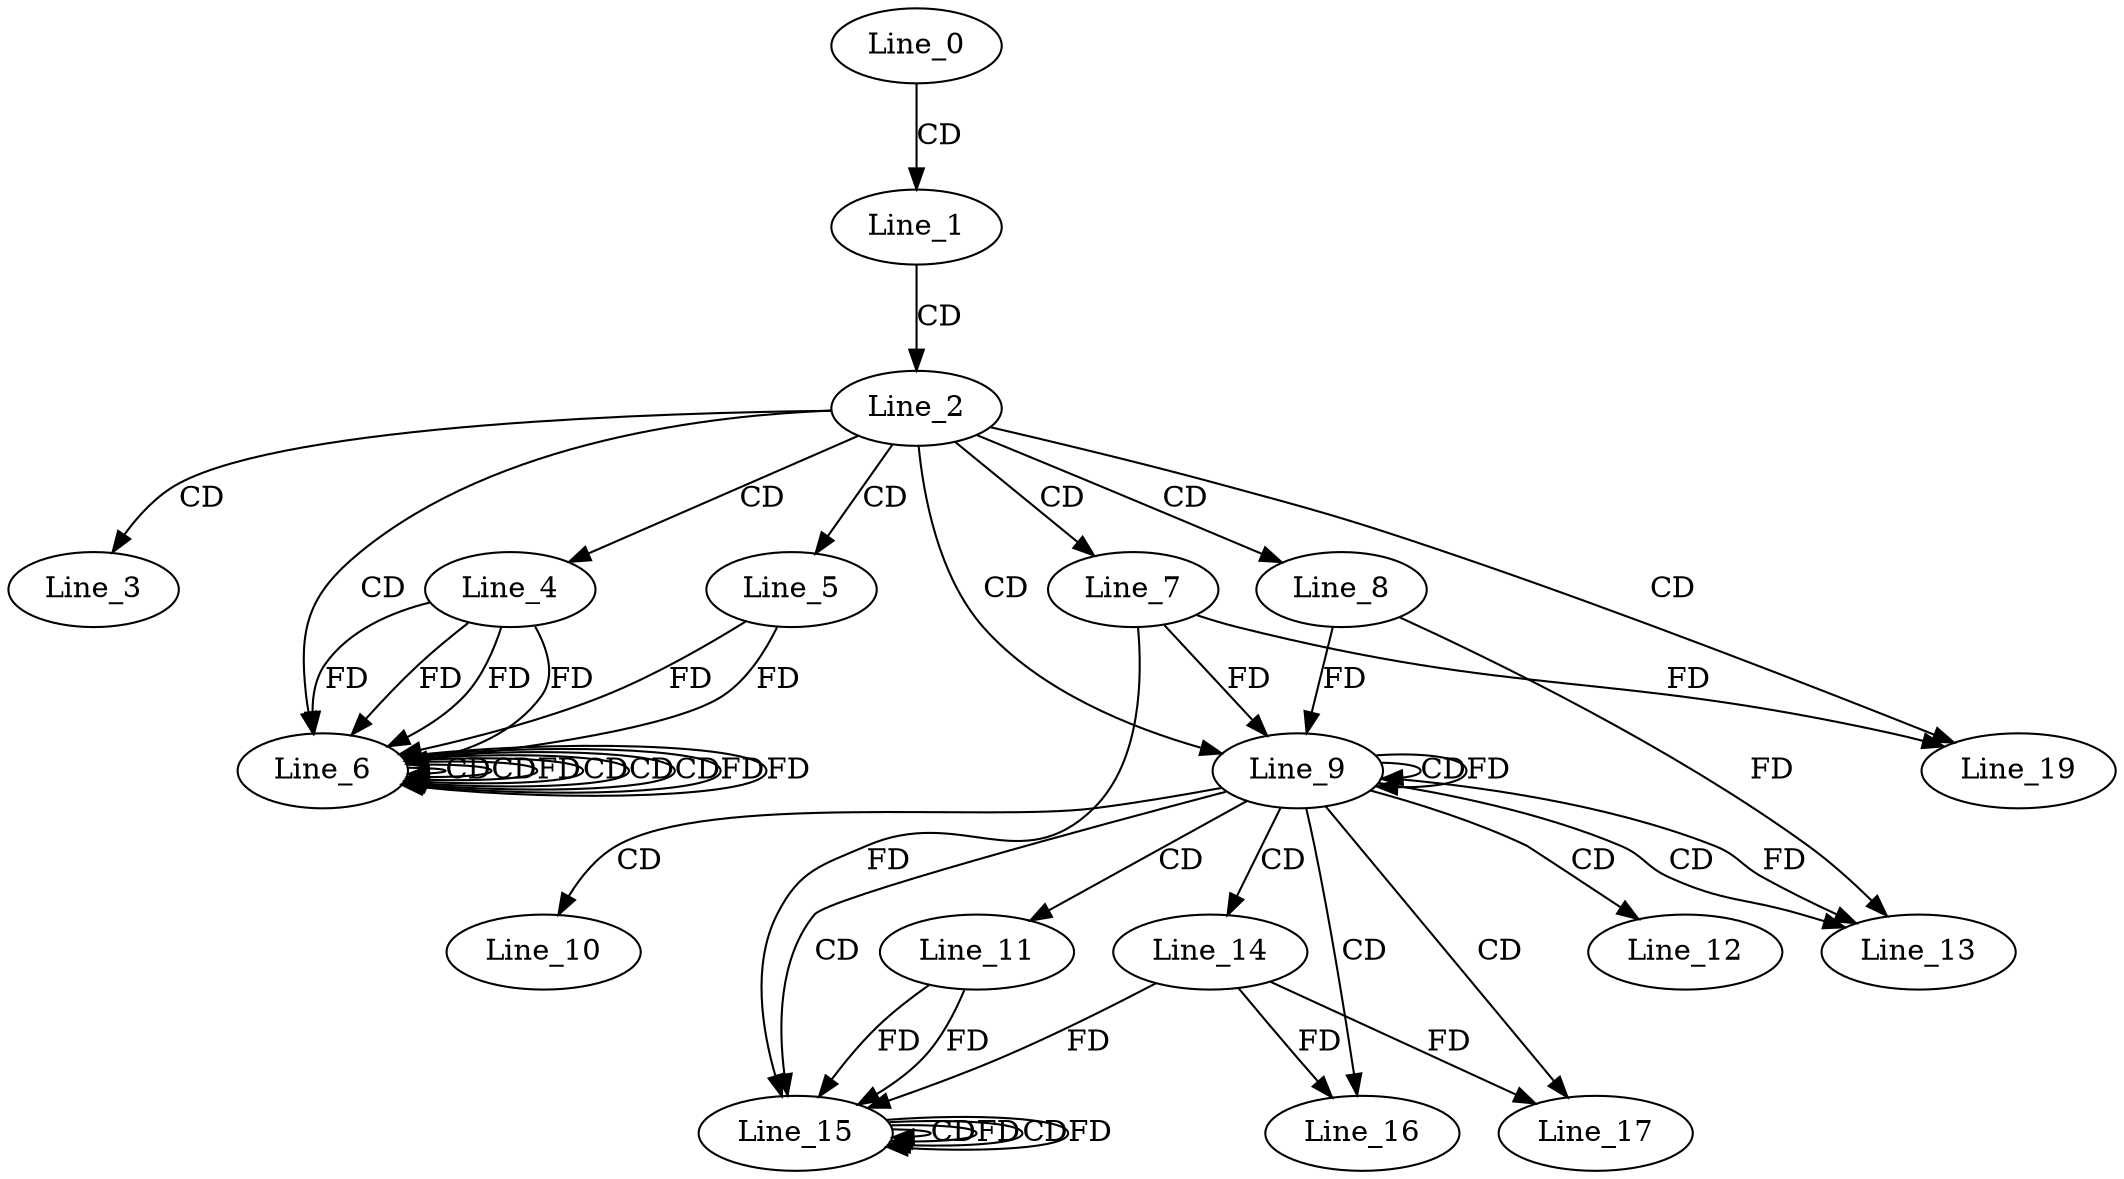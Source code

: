 digraph G {
  Line_0;
  Line_1;
  Line_2;
  Line_3;
  Line_4;
  Line_5;
  Line_6;
  Line_6;
  Line_6;
  Line_6;
  Line_6;
  Line_6;
  Line_6;
  Line_6;
  Line_6;
  Line_6;
  Line_7;
  Line_8;
  Line_9;
  Line_9;
  Line_9;
  Line_10;
  Line_11;
  Line_12;
  Line_13;
  Line_13;
  Line_14;
  Line_15;
  Line_15;
  Line_15;
  Line_15;
  Line_16;
  Line_17;
  Line_19;
  Line_0 -> Line_1 [ label="CD" ];
  Line_1 -> Line_2 [ label="CD" ];
  Line_2 -> Line_3 [ label="CD" ];
  Line_2 -> Line_4 [ label="CD" ];
  Line_2 -> Line_5 [ label="CD" ];
  Line_2 -> Line_6 [ label="CD" ];
  Line_6 -> Line_6 [ label="CD" ];
  Line_4 -> Line_6 [ label="FD" ];
  Line_6 -> Line_6 [ label="CD" ];
  Line_5 -> Line_6 [ label="FD" ];
  Line_6 -> Line_6 [ label="FD" ];
  Line_4 -> Line_6 [ label="FD" ];
  Line_6 -> Line_6 [ label="CD" ];
  Line_6 -> Line_6 [ label="CD" ];
  Line_4 -> Line_6 [ label="FD" ];
  Line_6 -> Line_6 [ label="CD" ];
  Line_5 -> Line_6 [ label="FD" ];
  Line_6 -> Line_6 [ label="FD" ];
  Line_6 -> Line_6 [ label="FD" ];
  Line_4 -> Line_6 [ label="FD" ];
  Line_2 -> Line_7 [ label="CD" ];
  Line_2 -> Line_8 [ label="CD" ];
  Line_2 -> Line_9 [ label="CD" ];
  Line_9 -> Line_9 [ label="CD" ];
  Line_9 -> Line_9 [ label="FD" ];
  Line_8 -> Line_9 [ label="FD" ];
  Line_7 -> Line_9 [ label="FD" ];
  Line_9 -> Line_10 [ label="CD" ];
  Line_9 -> Line_11 [ label="CD" ];
  Line_9 -> Line_12 [ label="CD" ];
  Line_9 -> Line_13 [ label="CD" ];
  Line_9 -> Line_13 [ label="FD" ];
  Line_8 -> Line_13 [ label="FD" ];
  Line_9 -> Line_14 [ label="CD" ];
  Line_9 -> Line_15 [ label="CD" ];
  Line_15 -> Line_15 [ label="CD" ];
  Line_15 -> Line_15 [ label="FD" ];
  Line_11 -> Line_15 [ label="FD" ];
  Line_7 -> Line_15 [ label="FD" ];
  Line_15 -> Line_15 [ label="CD" ];
  Line_14 -> Line_15 [ label="FD" ];
  Line_15 -> Line_15 [ label="FD" ];
  Line_11 -> Line_15 [ label="FD" ];
  Line_9 -> Line_16 [ label="CD" ];
  Line_14 -> Line_16 [ label="FD" ];
  Line_9 -> Line_17 [ label="CD" ];
  Line_14 -> Line_17 [ label="FD" ];
  Line_2 -> Line_19 [ label="CD" ];
  Line_7 -> Line_19 [ label="FD" ];
}
